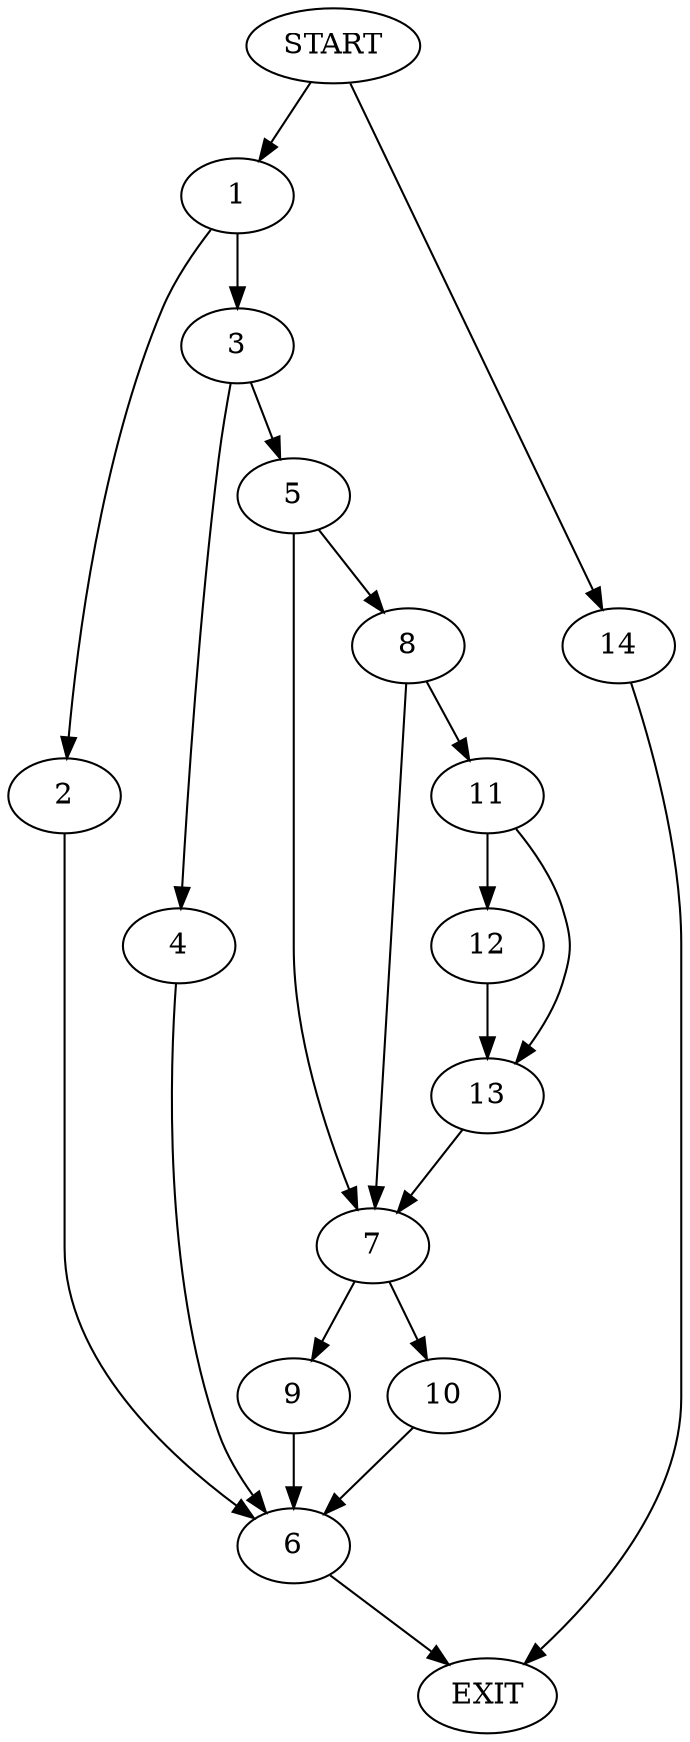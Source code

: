 digraph {
0 [label="START"]
15 [label="EXIT"]
0 -> 1
1 -> 2
1 -> 3
3 -> 4
3 -> 5
2 -> 6
6 -> 15
5 -> 7
5 -> 8
4 -> 6
7 -> 9
7 -> 10
8 -> 7
8 -> 11
11 -> 12
11 -> 13
12 -> 13
13 -> 7
0 -> 14
14 -> 15
10 -> 6
9 -> 6
}
